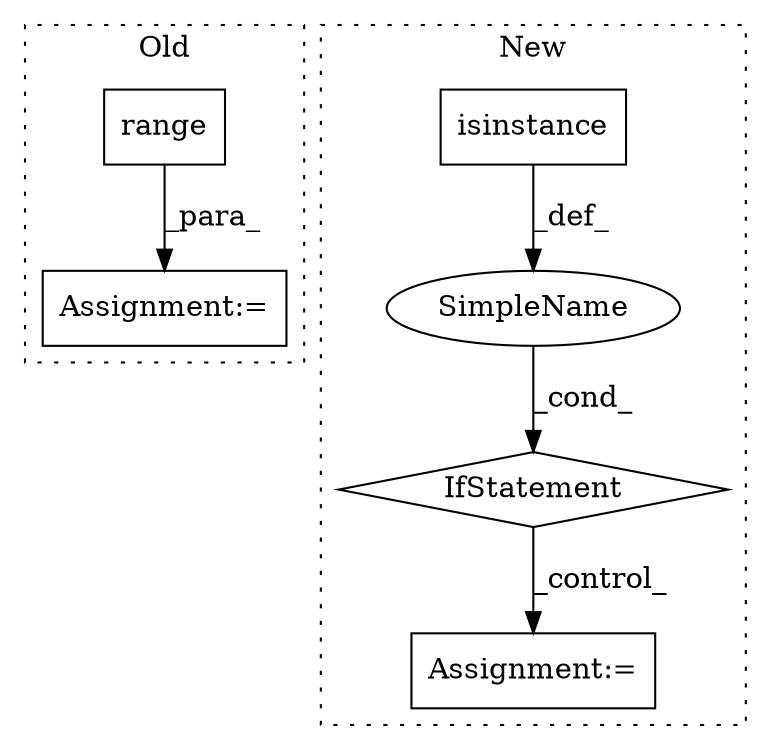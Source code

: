 digraph G {
subgraph cluster0 {
1 [label="range" a="32" s="1179,1221" l="6,1" shape="box"];
3 [label="Assignment:=" a="7" s="1712" l="1" shape="box"];
label = "Old";
style="dotted";
}
subgraph cluster1 {
2 [label="isinstance" a="32" s="1142,1168" l="11,1" shape="box"];
4 [label="Assignment:=" a="7" s="1545" l="1" shape="box"];
5 [label="IfStatement" a="25" s="1137,1169" l="4,2" shape="diamond"];
6 [label="SimpleName" a="42" s="" l="" shape="ellipse"];
label = "New";
style="dotted";
}
1 -> 3 [label="_para_"];
2 -> 6 [label="_def_"];
5 -> 4 [label="_control_"];
6 -> 5 [label="_cond_"];
}